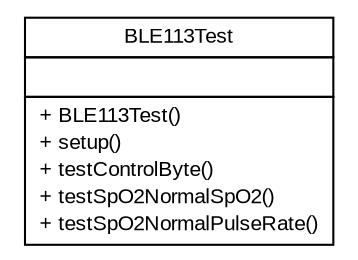 #!/usr/local/bin/dot
#
# Class diagram 
# Generated by UMLGraph version R5_6 (http://www.umlgraph.org/)
#

digraph G {
	edge [fontname="arial",fontsize=10,labelfontname="arial",labelfontsize=10];
	node [fontname="arial",fontsize=10,shape=plaintext];
	nodesep=0.25;
	ranksep=0.5;
	// de.fhg.fit.biomos.sensorplatform.sensor.BLE113Test
	c0 [label=<<table title="de.fhg.fit.biomos.sensorplatform.sensor.BLE113Test" border="0" cellborder="1" cellspacing="0" cellpadding="2" port="p" href="./BLE113Test.html">
		<tr><td><table border="0" cellspacing="0" cellpadding="1">
<tr><td align="center" balign="center"> BLE113Test </td></tr>
		</table></td></tr>
		<tr><td><table border="0" cellspacing="0" cellpadding="1">
<tr><td align="left" balign="left">  </td></tr>
		</table></td></tr>
		<tr><td><table border="0" cellspacing="0" cellpadding="1">
<tr><td align="left" balign="left"> + BLE113Test() </td></tr>
<tr><td align="left" balign="left"> + setup() </td></tr>
<tr><td align="left" balign="left"> + testControlByte() </td></tr>
<tr><td align="left" balign="left"> + testSpO2NormalSpO2() </td></tr>
<tr><td align="left" balign="left"> + testSpO2NormalPulseRate() </td></tr>
		</table></td></tr>
		</table>>, URL="./BLE113Test.html", fontname="arial", fontcolor="black", fontsize=10.0];
}

